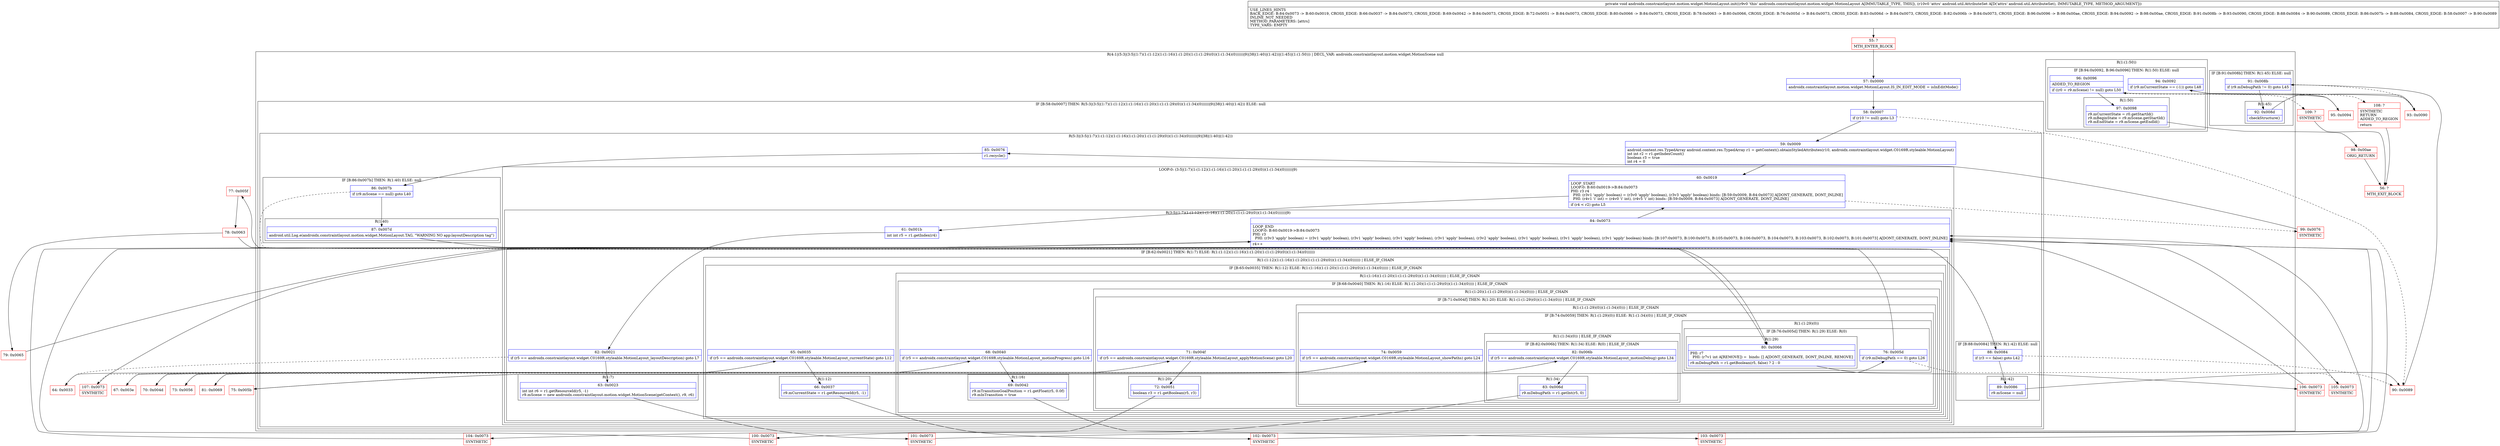 digraph "CFG forandroidx.constraintlayout.motion.widget.MotionLayout.init(Landroid\/util\/AttributeSet;)V" {
subgraph cluster_Region_1024552775 {
label = "R(4:1|(5:3|(3:5|(1:7)(1:(1:12)(1:(1:16)(1:(1:20)(1:(1:(1:29)(0))(1:(1:34)(0))))))|9)|38|(1:40)|(1:42))|(1:45)|(1:(1:50))) | DECL_VAR: androidx.constraintlayout.motion.widget.MotionScene null\l";
node [shape=record,color=blue];
Node_57 [shape=record,label="{57\:\ 0x0000|androidx.constraintlayout.motion.widget.MotionLayout.IS_IN_EDIT_MODE = isInEditMode()\l}"];
subgraph cluster_IfRegion_484506871 {
label = "IF [B:58:0x0007] THEN: R(5:3|(3:5|(1:7)(1:(1:12)(1:(1:16)(1:(1:20)(1:(1:(1:29)(0))(1:(1:34)(0))))))|9)|38|(1:40)|(1:42)) ELSE: null";
node [shape=record,color=blue];
Node_58 [shape=record,label="{58\:\ 0x0007|if (r10 != null) goto L3\l}"];
subgraph cluster_Region_1818907405 {
label = "R(5:3|(3:5|(1:7)(1:(1:12)(1:(1:16)(1:(1:20)(1:(1:(1:29)(0))(1:(1:34)(0))))))|9)|38|(1:40)|(1:42))";
node [shape=record,color=blue];
Node_59 [shape=record,label="{59\:\ 0x0009|android.content.res.TypedArray android.content.res.TypedArray r1 = getContext().obtainStyledAttributes(r10, androidx.constraintlayout.widget.C0169R.styleable.MotionLayout)\lint int r2 = r1.getIndexCount()\lboolean r3 = true\lint r4 = 0\l}"];
subgraph cluster_LoopRegion_1173087098 {
label = "LOOP:0: (3:5|(1:7)(1:(1:12)(1:(1:16)(1:(1:20)(1:(1:(1:29)(0))(1:(1:34)(0))))))|9)";
node [shape=record,color=blue];
Node_60 [shape=record,label="{60\:\ 0x0019|LOOP_START\lLOOP:0: B:60:0x0019\-\>B:84:0x0073\lPHI: r3 r4 \l  PHI: (r3v1 'apply' boolean) = (r3v0 'apply' boolean), (r3v3 'apply' boolean) binds: [B:59:0x0009, B:84:0x0073] A[DONT_GENERATE, DONT_INLINE]\l  PHI: (r4v1 'i' int) = (r4v0 'i' int), (r4v5 'i' int) binds: [B:59:0x0009, B:84:0x0073] A[DONT_GENERATE, DONT_INLINE]\l|if (r4 \< r2) goto L5\l}"];
subgraph cluster_Region_270236293 {
label = "R(3:5|(1:7)(1:(1:12)(1:(1:16)(1:(1:20)(1:(1:(1:29)(0))(1:(1:34)(0))))))|9)";
node [shape=record,color=blue];
Node_61 [shape=record,label="{61\:\ 0x001b|int int r5 = r1.getIndex(r4)\l}"];
subgraph cluster_IfRegion_2131895 {
label = "IF [B:62:0x0021] THEN: R(1:7) ELSE: R(1:(1:12)(1:(1:16)(1:(1:20)(1:(1:(1:29)(0))(1:(1:34)(0))))))";
node [shape=record,color=blue];
Node_62 [shape=record,label="{62\:\ 0x0021|if (r5 == androidx.constraintlayout.widget.C0169R.styleable.MotionLayout_layoutDescription) goto L7\l}"];
subgraph cluster_Region_2045609034 {
label = "R(1:7)";
node [shape=record,color=blue];
Node_63 [shape=record,label="{63\:\ 0x0023|int int r6 = r1.getResourceId(r5, \-1)\lr9.mScene = new androidx.constraintlayout.motion.widget.MotionScene(getContext(), r9, r6)\l}"];
}
subgraph cluster_Region_479493864 {
label = "R(1:(1:12)(1:(1:16)(1:(1:20)(1:(1:(1:29)(0))(1:(1:34)(0)))))) | ELSE_IF_CHAIN\l";
node [shape=record,color=blue];
subgraph cluster_IfRegion_63396270 {
label = "IF [B:65:0x0035] THEN: R(1:12) ELSE: R(1:(1:16)(1:(1:20)(1:(1:(1:29)(0))(1:(1:34)(0))))) | ELSE_IF_CHAIN\l";
node [shape=record,color=blue];
Node_65 [shape=record,label="{65\:\ 0x0035|if (r5 == androidx.constraintlayout.widget.C0169R.styleable.MotionLayout_currentState) goto L12\l}"];
subgraph cluster_Region_2111404586 {
label = "R(1:12)";
node [shape=record,color=blue];
Node_66 [shape=record,label="{66\:\ 0x0037|r9.mCurrentState = r1.getResourceId(r5, \-1)\l}"];
}
subgraph cluster_Region_2059260331 {
label = "R(1:(1:16)(1:(1:20)(1:(1:(1:29)(0))(1:(1:34)(0))))) | ELSE_IF_CHAIN\l";
node [shape=record,color=blue];
subgraph cluster_IfRegion_430807711 {
label = "IF [B:68:0x0040] THEN: R(1:16) ELSE: R(1:(1:20)(1:(1:(1:29)(0))(1:(1:34)(0)))) | ELSE_IF_CHAIN\l";
node [shape=record,color=blue];
Node_68 [shape=record,label="{68\:\ 0x0040|if (r5 == androidx.constraintlayout.widget.C0169R.styleable.MotionLayout_motionProgress) goto L16\l}"];
subgraph cluster_Region_1133886631 {
label = "R(1:16)";
node [shape=record,color=blue];
Node_69 [shape=record,label="{69\:\ 0x0042|r9.mTransitionGoalPosition = r1.getFloat(r5, 0.0f)\lr9.mInTransition = true\l}"];
}
subgraph cluster_Region_1281417964 {
label = "R(1:(1:20)(1:(1:(1:29)(0))(1:(1:34)(0)))) | ELSE_IF_CHAIN\l";
node [shape=record,color=blue];
subgraph cluster_IfRegion_1092161197 {
label = "IF [B:71:0x004f] THEN: R(1:20) ELSE: R(1:(1:(1:29)(0))(1:(1:34)(0))) | ELSE_IF_CHAIN\l";
node [shape=record,color=blue];
Node_71 [shape=record,label="{71\:\ 0x004f|if (r5 == androidx.constraintlayout.widget.C0169R.styleable.MotionLayout_applyMotionScene) goto L20\l}"];
subgraph cluster_Region_143735042 {
label = "R(1:20)";
node [shape=record,color=blue];
Node_72 [shape=record,label="{72\:\ 0x0051|boolean r3 = r1.getBoolean(r5, r3)\l}"];
}
subgraph cluster_Region_1476180179 {
label = "R(1:(1:(1:29)(0))(1:(1:34)(0))) | ELSE_IF_CHAIN\l";
node [shape=record,color=blue];
subgraph cluster_IfRegion_1157637126 {
label = "IF [B:74:0x0059] THEN: R(1:(1:29)(0)) ELSE: R(1:(1:34)(0)) | ELSE_IF_CHAIN\l";
node [shape=record,color=blue];
Node_74 [shape=record,label="{74\:\ 0x0059|if (r5 == androidx.constraintlayout.widget.C0169R.styleable.MotionLayout_showPaths) goto L24\l}"];
subgraph cluster_Region_1755377658 {
label = "R(1:(1:29)(0))";
node [shape=record,color=blue];
subgraph cluster_IfRegion_2080660428 {
label = "IF [B:76:0x005d] THEN: R(1:29) ELSE: R(0)";
node [shape=record,color=blue];
Node_76 [shape=record,label="{76\:\ 0x005d|if (r9.mDebugPath == 0) goto L26\l}"];
subgraph cluster_Region_491463566 {
label = "R(1:29)";
node [shape=record,color=blue];
Node_80 [shape=record,label="{80\:\ 0x0066|PHI: r7 \l  PHI: (r7v1 int A[REMOVE]) =  binds: [] A[DONT_GENERATE, DONT_INLINE, REMOVE]\l|r9.mDebugPath = r1.getBoolean(r5, false) ? 2 : 0\l}"];
}
subgraph cluster_Region_934850850 {
label = "R(0)";
node [shape=record,color=blue];
}
}
}
subgraph cluster_Region_87076134 {
label = "R(1:(1:34)(0)) | ELSE_IF_CHAIN\l";
node [shape=record,color=blue];
subgraph cluster_IfRegion_2083720993 {
label = "IF [B:82:0x006b] THEN: R(1:34) ELSE: R(0) | ELSE_IF_CHAIN\l";
node [shape=record,color=blue];
Node_82 [shape=record,label="{82\:\ 0x006b|if (r5 == androidx.constraintlayout.widget.C0169R.styleable.MotionLayout_motionDebug) goto L34\l}"];
subgraph cluster_Region_737477159 {
label = "R(1:34)";
node [shape=record,color=blue];
Node_83 [shape=record,label="{83\:\ 0x006d|r9.mDebugPath = r1.getInt(r5, 0)\l}"];
}
subgraph cluster_Region_1786797381 {
label = "R(0)";
node [shape=record,color=blue];
}
}
}
}
}
}
}
}
}
}
}
}
Node_84 [shape=record,label="{84\:\ 0x0073|LOOP_END\lLOOP:0: B:60:0x0019\-\>B:84:0x0073\lPHI: r3 \l  PHI: (r3v3 'apply' boolean) = (r3v1 'apply' boolean), (r3v1 'apply' boolean), (r3v1 'apply' boolean), (r3v1 'apply' boolean), (r3v2 'apply' boolean), (r3v1 'apply' boolean), (r3v1 'apply' boolean), (r3v1 'apply' boolean) binds: [B:107:0x0073, B:100:0x0073, B:105:0x0073, B:106:0x0073, B:104:0x0073, B:103:0x0073, B:102:0x0073, B:101:0x0073] A[DONT_GENERATE, DONT_INLINE]\l|r4++\l}"];
}
}
Node_85 [shape=record,label="{85\:\ 0x0076|r1.recycle()\l}"];
subgraph cluster_IfRegion_881107426 {
label = "IF [B:86:0x007b] THEN: R(1:40) ELSE: null";
node [shape=record,color=blue];
Node_86 [shape=record,label="{86\:\ 0x007b|if (r9.mScene == null) goto L40\l}"];
subgraph cluster_Region_1179072497 {
label = "R(1:40)";
node [shape=record,color=blue];
Node_87 [shape=record,label="{87\:\ 0x007d|android.util.Log.e(androidx.constraintlayout.motion.widget.MotionLayout.TAG, \"WARNING NO app:layoutDescription tag\")\l}"];
}
}
subgraph cluster_IfRegion_1144228844 {
label = "IF [B:88:0x0084] THEN: R(1:42) ELSE: null";
node [shape=record,color=blue];
Node_88 [shape=record,label="{88\:\ 0x0084|if (r3 == false) goto L42\l}"];
subgraph cluster_Region_1176431490 {
label = "R(1:42)";
node [shape=record,color=blue];
Node_89 [shape=record,label="{89\:\ 0x0086|r9.mScene = null\l}"];
}
}
}
}
subgraph cluster_IfRegion_782036081 {
label = "IF [B:91:0x008b] THEN: R(1:45) ELSE: null";
node [shape=record,color=blue];
Node_91 [shape=record,label="{91\:\ 0x008b|if (r9.mDebugPath != 0) goto L45\l}"];
subgraph cluster_Region_1057412081 {
label = "R(1:45)";
node [shape=record,color=blue];
Node_92 [shape=record,label="{92\:\ 0x008d|checkStructure()\l}"];
}
}
subgraph cluster_Region_1073845087 {
label = "R(1:(1:50))";
node [shape=record,color=blue];
subgraph cluster_IfRegion_1903309350 {
label = "IF [B:94:0x0092, B:96:0x0096] THEN: R(1:50) ELSE: null";
node [shape=record,color=blue];
Node_94 [shape=record,label="{94\:\ 0x0092|if (r9.mCurrentState == (\-1)) goto L48\l}"];
Node_96 [shape=record,label="{96\:\ 0x0096|ADDED_TO_REGION\l|if ((r0 = r9.mScene) != null) goto L50\l}"];
subgraph cluster_Region_944027421 {
label = "R(1:50)";
node [shape=record,color=blue];
Node_97 [shape=record,label="{97\:\ 0x0098|r9.mCurrentState = r0.getStartId()\lr9.mBeginState = r9.mScene.getStartId()\lr9.mEndState = r9.mScene.getEndId()\l}"];
}
}
}
}
Node_55 [shape=record,color=red,label="{55\:\ ?|MTH_ENTER_BLOCK\l}"];
Node_101 [shape=record,color=red,label="{101\:\ 0x0073|SYNTHETIC\l}"];
Node_64 [shape=record,color=red,label="{64\:\ 0x0033}"];
Node_102 [shape=record,color=red,label="{102\:\ 0x0073|SYNTHETIC\l}"];
Node_67 [shape=record,color=red,label="{67\:\ 0x003e}"];
Node_103 [shape=record,color=red,label="{103\:\ 0x0073|SYNTHETIC\l}"];
Node_70 [shape=record,color=red,label="{70\:\ 0x004d}"];
Node_104 [shape=record,color=red,label="{104\:\ 0x0073|SYNTHETIC\l}"];
Node_73 [shape=record,color=red,label="{73\:\ 0x0056}"];
Node_75 [shape=record,color=red,label="{75\:\ 0x005b}"];
Node_77 [shape=record,color=red,label="{77\:\ 0x005f}"];
Node_78 [shape=record,color=red,label="{78\:\ 0x0063}"];
Node_79 [shape=record,color=red,label="{79\:\ 0x0065}"];
Node_106 [shape=record,color=red,label="{106\:\ 0x0073|SYNTHETIC\l}"];
Node_105 [shape=record,color=red,label="{105\:\ 0x0073|SYNTHETIC\l}"];
Node_81 [shape=record,color=red,label="{81\:\ 0x0069}"];
Node_100 [shape=record,color=red,label="{100\:\ 0x0073|SYNTHETIC\l}"];
Node_107 [shape=record,color=red,label="{107\:\ 0x0073|SYNTHETIC\l}"];
Node_99 [shape=record,color=red,label="{99\:\ 0x0076|SYNTHETIC\l}"];
Node_90 [shape=record,color=red,label="{90\:\ 0x0089}"];
Node_93 [shape=record,color=red,label="{93\:\ 0x0090}"];
Node_95 [shape=record,color=red,label="{95\:\ 0x0094}"];
Node_98 [shape=record,color=red,label="{98\:\ 0x00ae|ORIG_RETURN\l}"];
Node_56 [shape=record,color=red,label="{56\:\ ?|MTH_EXIT_BLOCK\l}"];
Node_109 [shape=record,color=red,label="{109\:\ ?|SYNTHETIC\l}"];
Node_108 [shape=record,color=red,label="{108\:\ ?|SYNTHETIC\lRETURN\lADDED_TO_REGION\l|return\l}"];
MethodNode[shape=record,label="{private void androidx.constraintlayout.motion.widget.MotionLayout.init((r9v0 'this' androidx.constraintlayout.motion.widget.MotionLayout A[IMMUTABLE_TYPE, THIS]), (r10v0 'attrs' android.util.AttributeSet A[D('attrs' android.util.AttributeSet), IMMUTABLE_TYPE, METHOD_ARGUMENT]))  | USE_LINES_HINTS\lBACK_EDGE: B:84:0x0073 \-\> B:60:0x0019, CROSS_EDGE: B:66:0x0037 \-\> B:84:0x0073, CROSS_EDGE: B:69:0x0042 \-\> B:84:0x0073, CROSS_EDGE: B:72:0x0051 \-\> B:84:0x0073, CROSS_EDGE: B:80:0x0066 \-\> B:84:0x0073, CROSS_EDGE: B:78:0x0063 \-\> B:80:0x0066, CROSS_EDGE: B:76:0x005d \-\> B:84:0x0073, CROSS_EDGE: B:83:0x006d \-\> B:84:0x0073, CROSS_EDGE: B:82:0x006b \-\> B:84:0x0073, CROSS_EDGE: B:96:0x0096 \-\> B:98:0x00ae, CROSS_EDGE: B:94:0x0092 \-\> B:98:0x00ae, CROSS_EDGE: B:91:0x008b \-\> B:93:0x0090, CROSS_EDGE: B:88:0x0084 \-\> B:90:0x0089, CROSS_EDGE: B:86:0x007b \-\> B:88:0x0084, CROSS_EDGE: B:58:0x0007 \-\> B:90:0x0089\lINLINE_NOT_NEEDED\lMETHOD_PARAMETERS: [attrs]\lTYPE_VARS: EMPTY\l}"];
MethodNode -> Node_55;Node_57 -> Node_58;
Node_58 -> Node_59;
Node_58 -> Node_90[style=dashed];
Node_59 -> Node_60;
Node_60 -> Node_61;
Node_60 -> Node_99[style=dashed];
Node_61 -> Node_62;
Node_62 -> Node_63;
Node_62 -> Node_64[style=dashed];
Node_63 -> Node_101;
Node_65 -> Node_66;
Node_65 -> Node_67[style=dashed];
Node_66 -> Node_102;
Node_68 -> Node_69;
Node_68 -> Node_70[style=dashed];
Node_69 -> Node_103;
Node_71 -> Node_72;
Node_71 -> Node_73[style=dashed];
Node_72 -> Node_104;
Node_74 -> Node_75;
Node_74 -> Node_81[style=dashed];
Node_76 -> Node_77;
Node_76 -> Node_105[style=dashed];
Node_80 -> Node_106;
Node_82 -> Node_83;
Node_82 -> Node_107[style=dashed];
Node_83 -> Node_100;
Node_84 -> Node_60;
Node_85 -> Node_86;
Node_86 -> Node_87;
Node_86 -> Node_88[style=dashed];
Node_87 -> Node_88;
Node_88 -> Node_89;
Node_88 -> Node_90[style=dashed];
Node_89 -> Node_90;
Node_91 -> Node_92;
Node_91 -> Node_93[style=dashed];
Node_92 -> Node_93;
Node_94 -> Node_95;
Node_94 -> Node_108[style=dashed];
Node_96 -> Node_97;
Node_96 -> Node_109[style=dashed];
Node_97 -> Node_98;
Node_55 -> Node_57;
Node_101 -> Node_84;
Node_64 -> Node_65;
Node_102 -> Node_84;
Node_67 -> Node_68;
Node_103 -> Node_84;
Node_70 -> Node_71;
Node_104 -> Node_84;
Node_73 -> Node_74;
Node_75 -> Node_76;
Node_77 -> Node_78;
Node_78 -> Node_79;
Node_78 -> Node_80;
Node_79 -> Node_80;
Node_106 -> Node_84;
Node_105 -> Node_84;
Node_81 -> Node_82;
Node_100 -> Node_84;
Node_107 -> Node_84;
Node_99 -> Node_85;
Node_90 -> Node_91;
Node_93 -> Node_94;
Node_95 -> Node_96;
Node_98 -> Node_56;
Node_109 -> Node_56;
Node_108 -> Node_56;
}

